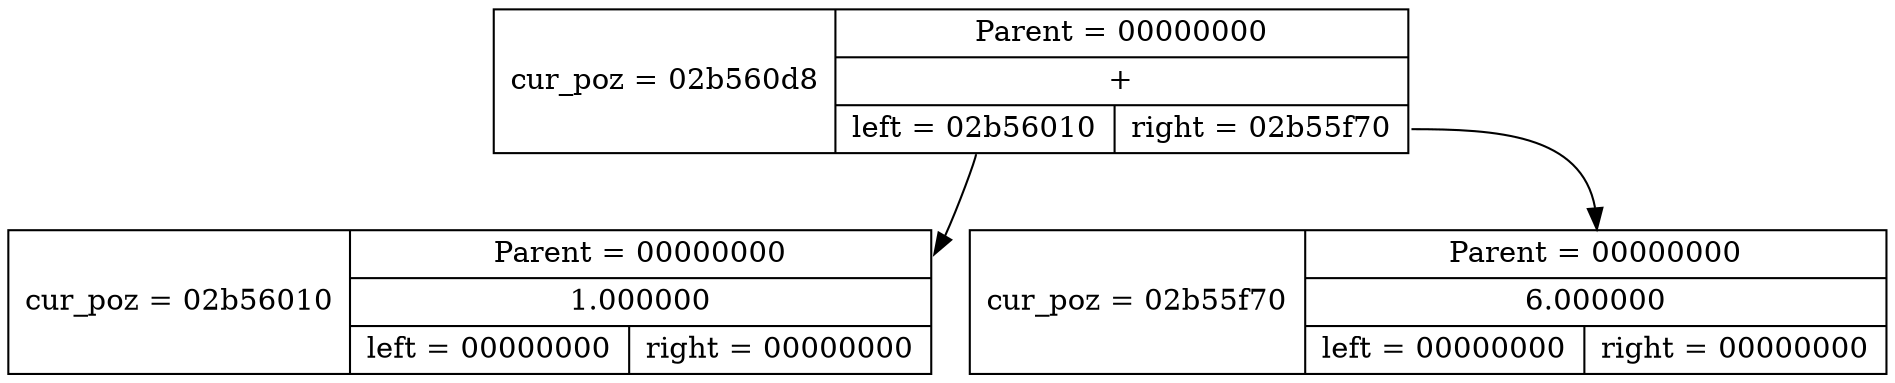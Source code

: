 digraph list {
	node [shape = record];
	node02b56010 [label = "cur_poz = 02b56010|{<f0> Parent = 00000000 | <f1> 1.000000 |{<f2> left = 00000000 | <f3> right = 00000000 }}"];
	node02b560d8 [label = "cur_poz = 02b560d8|{<f0> Parent = 00000000 | <f1> + |{<f2> left = 02b56010 | <f3> right = 02b55f70 }}"];
	node02b55f70 [label = "cur_poz = 02b55f70|{<f0> Parent = 00000000 | <f1> 6.000000 |{<f2> left = 00000000 | <f3> right = 00000000 }}"];
	"node02b560d8":f2 -> "node02b56010":f0;
	"node02b560d8":f3 -> "node02b55f70":f0;
}